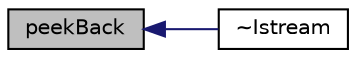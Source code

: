 digraph "peekBack"
{
  bgcolor="transparent";
  edge [fontname="Helvetica",fontsize="10",labelfontname="Helvetica",labelfontsize="10"];
  node [fontname="Helvetica",fontsize="10",shape=record];
  rankdir="LR";
  Node255 [label="peekBack",height=0.2,width=0.4,color="black", fillcolor="grey75", style="filled", fontcolor="black"];
  Node255 -> Node256 [dir="back",color="midnightblue",fontsize="10",style="solid",fontname="Helvetica"];
  Node256 [label="~Istream",height=0.2,width=0.4,color="black",URL="$a27341.html#a226136d8d835f90dbae0127398f6dbc1",tooltip="Destructor. "];
}
